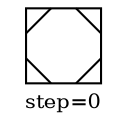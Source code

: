 digraph {
  graph  [labelloc=bottom,labeljust=left,fontsize="10",label="step=0"];
  "62" [shape=Msquare,peripheries="1",label="",labelfontcolor=black,color=black];
}